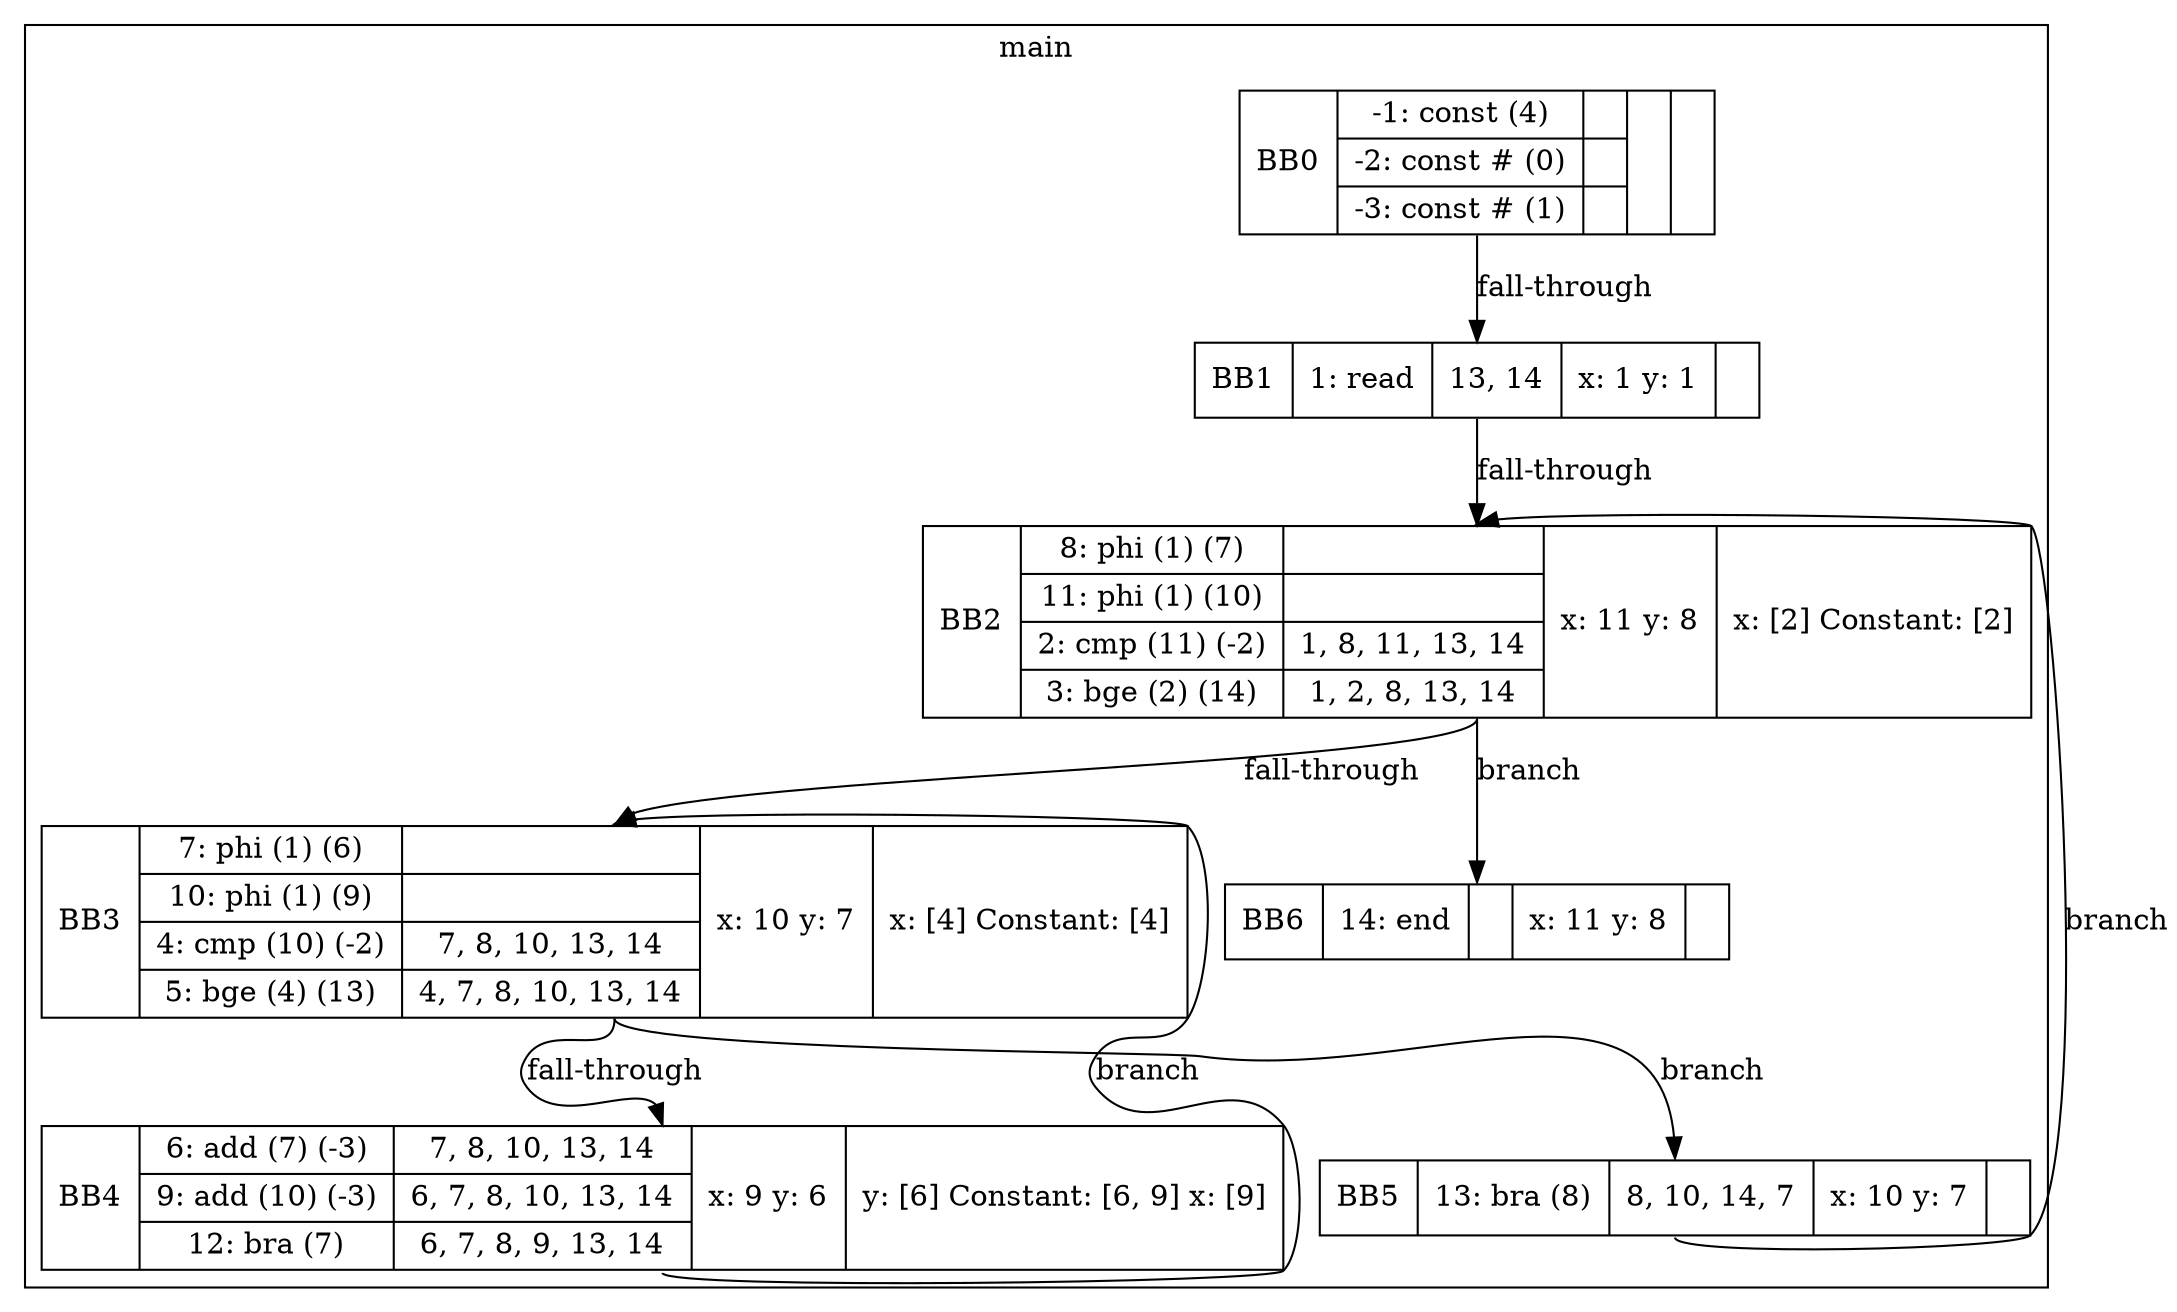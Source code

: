 digraph G{
			bb0[shape=record, label="<b>BB0|{-1: const (4) |-2: const # (0) |-3: const # (1) }|{||}|{}|{}"];
		bb1[shape=record, label="<b>BB1|{1: read  }|{13, 14}|{    x: 1
    y: 1
}|{}"];
		bb2[shape=record, label="<b>BB2|{8: phi (1) (7)|11: phi (1) (10)|2: cmp (11) (-2)|3: bge (2) (14)}|{||1, 8, 11, 13, 14|1, 2, 8, 13, 14}|{    x: 11
    y: 8
}|{    x: [2]
    Constant: [2]
}"];
		bb3[shape=record, label="<b>BB3|{7: phi (1) (6)|10: phi (1) (9)|4: cmp (10) (-2)|5: bge (4) (13)}|{||7, 8, 10, 13, 14|4, 7, 8, 10, 13, 14}|{    x: 10
    y: 7
}|{    x: [4]
    Constant: [4]
}"];
		bb4[shape=record, label="<b>BB4|{6: add (7) (-3)|9: add (10) (-3)|12: bra (7) }|{7, 8, 10, 13, 14|6, 7, 8, 10, 13, 14|6, 7, 8, 9, 13, 14}|{    x: 9
    y: 6
}|{    y: [6]
    Constant: [6, 9]
    x: [9]
}"];
		bb5[shape=record, label="<b>BB5|{13: bra (8) }|{8, 10, 14, 7}|{    x: 10
    y: 7
}|{}"];
		bb6[shape=record, label="<b>BB6|{14: end  }|{}|{    x: 11
    y: 8
}|{}"];
	
subgraph cluster_main{
	label=main
			bb0:s->bb1:n[label="fall-through"];
		bb1:s->bb2:n[label="fall-through"];
		bb2:s->bb3:n[label="fall-through"];
bb2:s->bb6:n[label="branch"];
		bb3:s->bb4:n[label="fall-through"];
bb3:s->bb5:n[label="branch"];
		bb4:s->bb3:n[label="branch"];
		bb5:s->bb2:n[label="branch"];
		
}
}